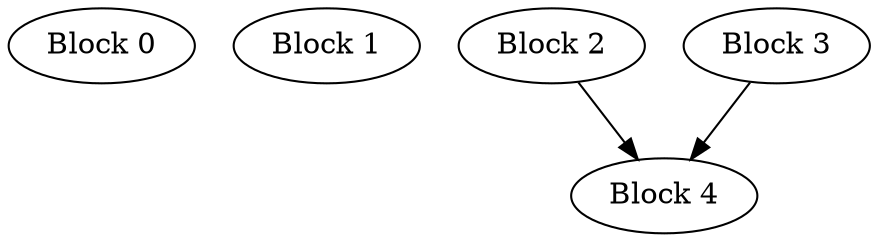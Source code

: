 digraph DominanceFrontiers {
  node [shape=ellipse];
  Block0 [label="Block 0"];
  Block1 [label="Block 1"];
  Block2 [label="Block 2"];
  Block3 [label="Block 3"];
  Block4 [label="Block 4"];
  Block2 -> Block4;
  Block3 -> Block4;
}

